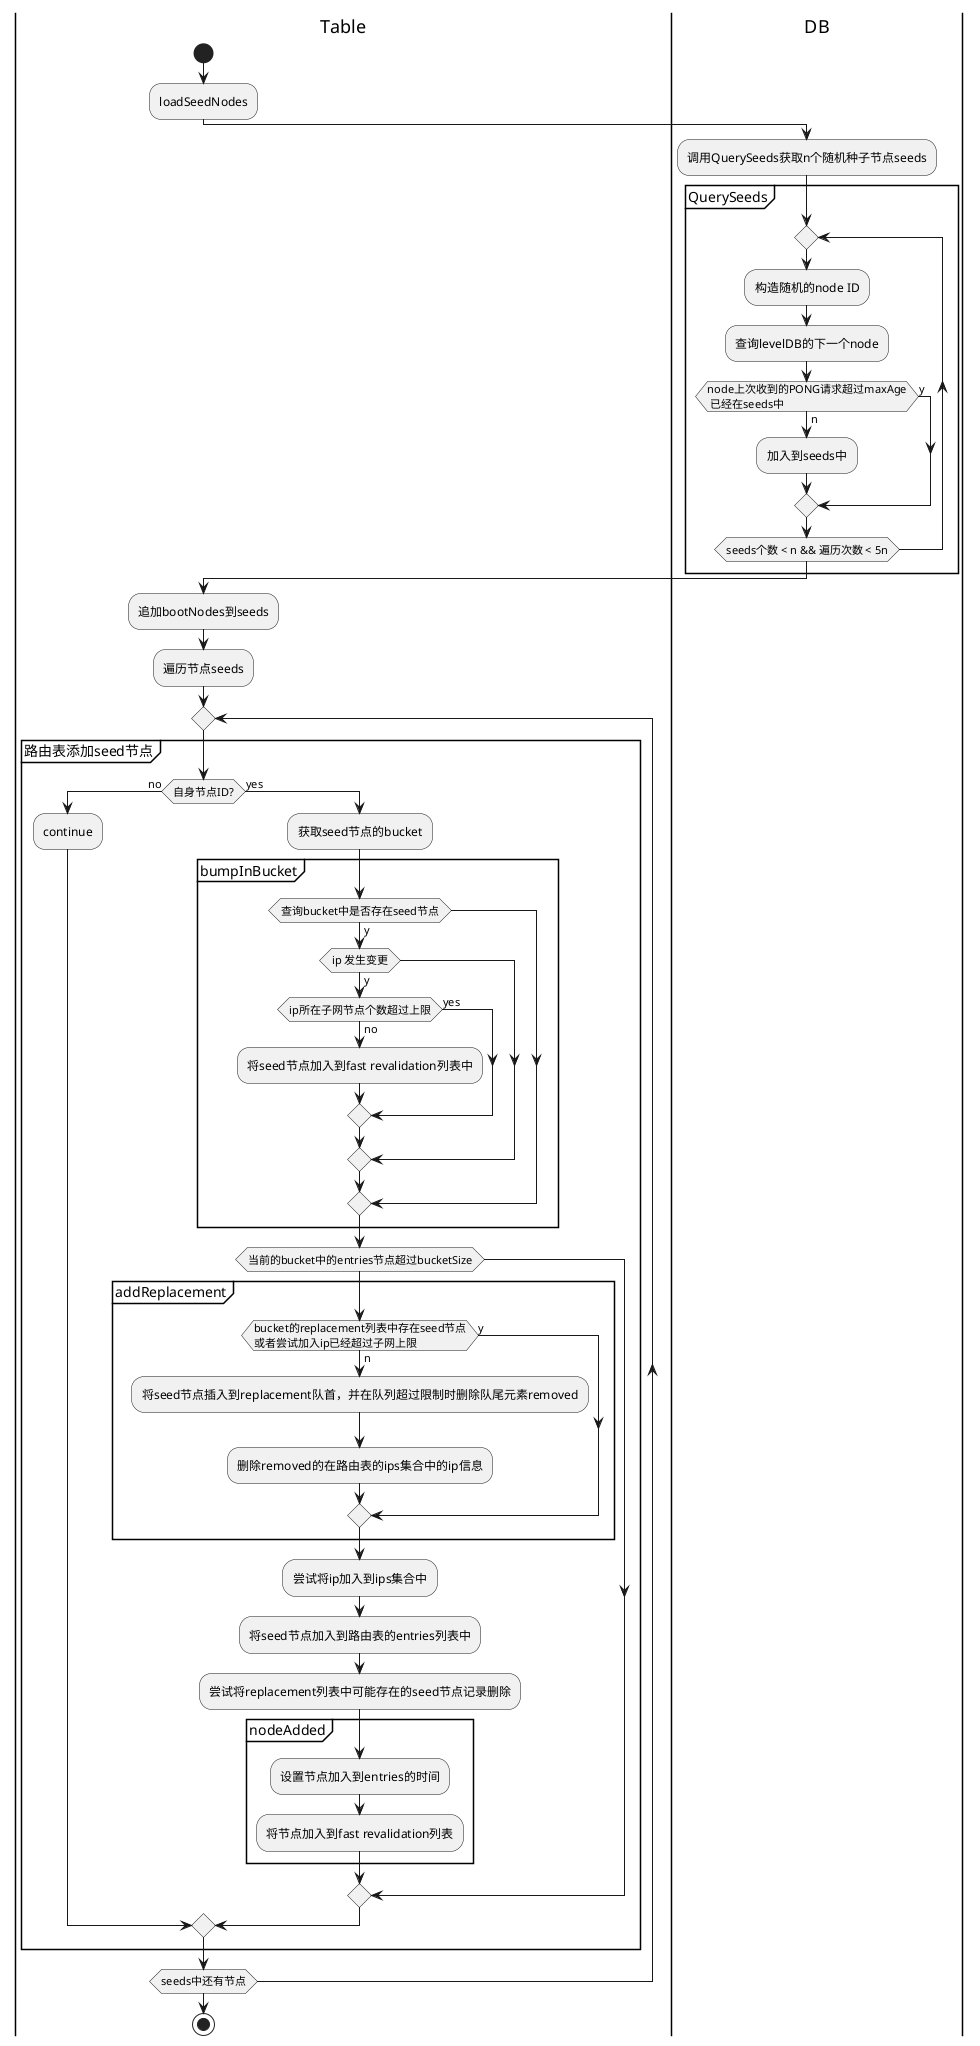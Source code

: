 @startuml
'https://plantuml.com/activity-diagram-beta

|Table|
start
:loadSeedNodes;
|DB|
:调用QuerySeeds获取n个随机种子节点seeds;
partition QuerySeeds {
    repeat
    :构造随机的node ID;
    :查询levelDB的下一个node;
    if (node上次收到的PONG请求超过maxAge\n 已经在seeds中) then(y)
    else(n)
        :加入到seeds中;
    endif
    repeat while (seeds个数 < n && 遍历次数 < 5n);
}

|Table|
:追加bootNodes到seeds;
:遍历节点seeds;
repeat

partition 路由表添加seed节点 {
    if (自身节点ID?) is (no) then
      :continue;
    else (yes)
    :获取seed节点的bucket;
    partition bumpInBucket {
     if (查询bucket中是否存在seed节点) then (y)
        if (ip 发生变更) then (y)
            if (ip所在子网节点个数超过上限) then (yes)
            else (no)
                :将seed节点加入到fast revalidation列表中;
            endif
        endif
     endif
    }
    if (当前的bucket中的entries节点超过bucketSize) then
    partition addReplacement {
        if (bucket的replacement列表中存在seed节点\n或者尝试加入ip已经超过子网上限) then (y)
        else(n)
           :将seed节点插入到replacement队首，并在队列超过限制时删除队尾元素removed;
           :删除removed的在路由表的ips集合中的ip信息;
        endif
    }
    :尝试将ip加入到ips集合中;
    :将seed节点加入到路由表的entries列表中;
    :尝试将replacement列表中可能存在的seed节点记录删除;
    partition nodeAdded {
        :设置节点加入到entries的时间;
        :将节点加入到fast revalidation列表;
    }
    endif
    endif
}

repeat while (seeds中还有节点);

stop

@enduml
